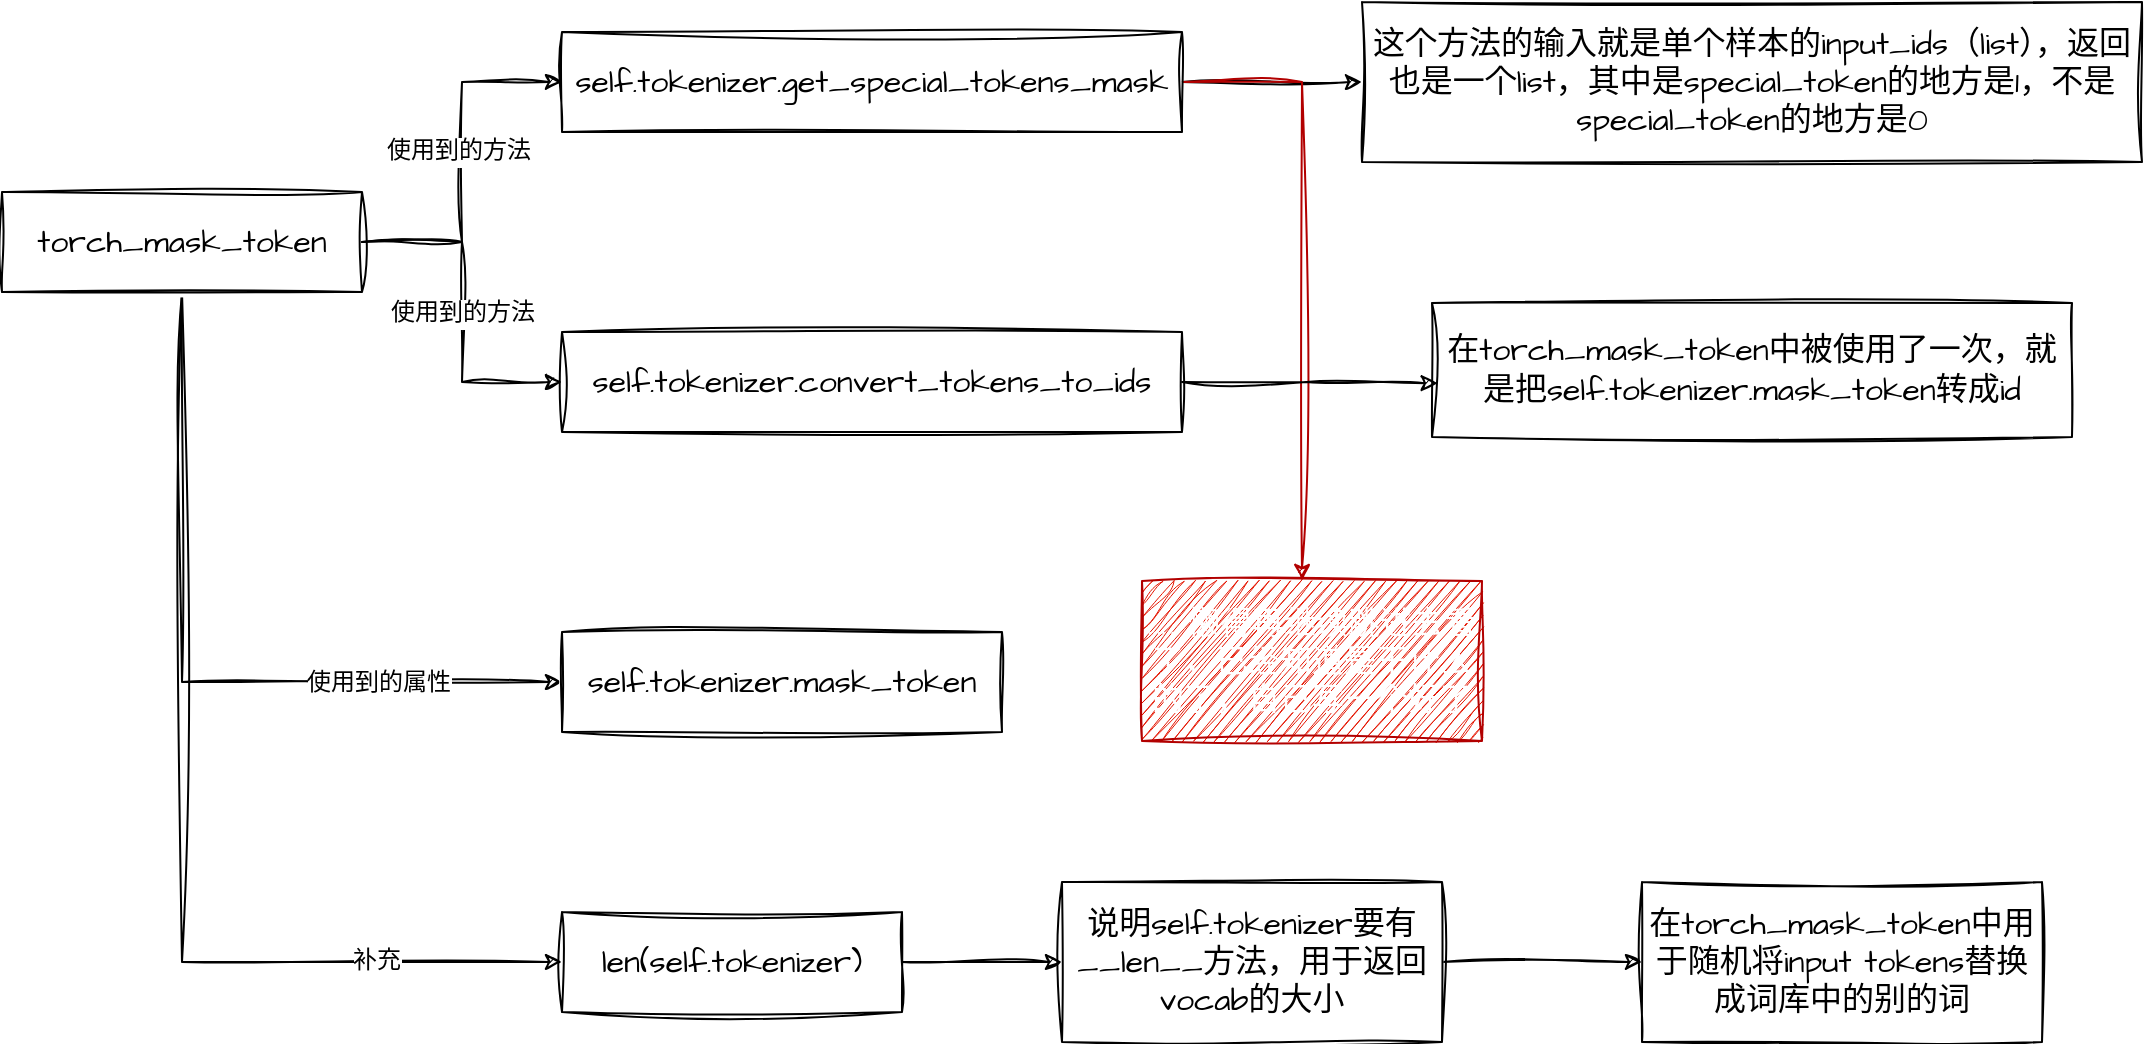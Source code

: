 <mxfile version="24.7.17">
  <diagram name="第 1 页" id="HYYRqOCZhWg-GSkipiqQ">
    <mxGraphModel dx="1430" dy="1652" grid="1" gridSize="10" guides="1" tooltips="1" connect="1" arrows="1" fold="1" page="1" pageScale="1" pageWidth="1169" pageHeight="827" background="none" math="0" shadow="0">
      <root>
        <mxCell id="0" />
        <mxCell id="1" parent="0" />
        <mxCell id="Bn5Dl41cHd5tfDehmHNv-28" value="" style="group" vertex="1" connectable="0" parent="1">
          <mxGeometry x="50" y="-674" width="1070" height="520" as="geometry" />
        </mxCell>
        <mxCell id="Bn5Dl41cHd5tfDehmHNv-8" style="edgeStyle=orthogonalEdgeStyle;rounded=0;sketch=1;hachureGap=4;jiggle=2;curveFitting=1;orthogonalLoop=1;jettySize=auto;html=1;entryX=0;entryY=0.5;entryDx=0;entryDy=0;fontFamily=Architects Daughter;fontSource=https%3A%2F%2Ffonts.googleapis.com%2Fcss%3Ffamily%3DArchitects%2BDaughter;" edge="1" parent="Bn5Dl41cHd5tfDehmHNv-28" source="Bn5Dl41cHd5tfDehmHNv-1" target="Bn5Dl41cHd5tfDehmHNv-2">
          <mxGeometry relative="1" as="geometry" />
        </mxCell>
        <mxCell id="Bn5Dl41cHd5tfDehmHNv-13" value="&lt;font style=&quot;font-size: 12px;&quot;&gt;使用到的方法&lt;/font&gt;" style="edgeLabel;html=1;align=center;verticalAlign=middle;resizable=0;points=[];sketch=1;hachureGap=4;jiggle=2;curveFitting=1;fontFamily=Architects Daughter;fontSource=https%3A%2F%2Ffonts.googleapis.com%2Fcss%3Ffamily%3DArchitects%2BDaughter;" vertex="1" connectable="0" parent="Bn5Dl41cHd5tfDehmHNv-8">
          <mxGeometry x="0.054" y="2" relative="1" as="geometry">
            <mxPoint as="offset" />
          </mxGeometry>
        </mxCell>
        <mxCell id="Bn5Dl41cHd5tfDehmHNv-10" style="edgeStyle=orthogonalEdgeStyle;rounded=0;sketch=1;hachureGap=4;jiggle=2;curveFitting=1;orthogonalLoop=1;jettySize=auto;html=1;entryX=0;entryY=0.5;entryDx=0;entryDy=0;fontFamily=Architects Daughter;fontSource=https%3A%2F%2Ffonts.googleapis.com%2Fcss%3Ffamily%3DArchitects%2BDaughter;" edge="1" parent="Bn5Dl41cHd5tfDehmHNv-28" source="Bn5Dl41cHd5tfDehmHNv-1" target="Bn5Dl41cHd5tfDehmHNv-4">
          <mxGeometry relative="1" as="geometry" />
        </mxCell>
        <mxCell id="Bn5Dl41cHd5tfDehmHNv-14" value="&lt;font style=&quot;font-size: 12px;&quot;&gt;使用到的方法&lt;/font&gt;" style="edgeLabel;html=1;align=center;verticalAlign=middle;resizable=0;points=[];sketch=1;hachureGap=4;jiggle=2;curveFitting=1;fontFamily=Architects Daughter;fontSource=https%3A%2F%2Ffonts.googleapis.com%2Fcss%3Ffamily%3DArchitects%2BDaughter;" vertex="1" connectable="0" parent="Bn5Dl41cHd5tfDehmHNv-10">
          <mxGeometry x="0.01" relative="1" as="geometry">
            <mxPoint as="offset" />
          </mxGeometry>
        </mxCell>
        <mxCell id="Bn5Dl41cHd5tfDehmHNv-15" style="edgeStyle=orthogonalEdgeStyle;rounded=0;sketch=1;hachureGap=4;jiggle=2;curveFitting=1;orthogonalLoop=1;jettySize=auto;html=1;exitX=0.5;exitY=1;exitDx=0;exitDy=0;entryX=0;entryY=0.5;entryDx=0;entryDy=0;fontFamily=Architects Daughter;fontSource=https%3A%2F%2Ffonts.googleapis.com%2Fcss%3Ffamily%3DArchitects%2BDaughter;" edge="1" parent="Bn5Dl41cHd5tfDehmHNv-28" source="Bn5Dl41cHd5tfDehmHNv-1" target="Bn5Dl41cHd5tfDehmHNv-5">
          <mxGeometry relative="1" as="geometry" />
        </mxCell>
        <mxCell id="Bn5Dl41cHd5tfDehmHNv-16" value="&lt;font style=&quot;font-size: 12px;&quot;&gt;使用到的属性&lt;/font&gt;" style="edgeLabel;html=1;align=center;verticalAlign=middle;resizable=0;points=[];sketch=1;hachureGap=4;jiggle=2;curveFitting=1;fontFamily=Architects Daughter;fontSource=https%3A%2F%2Ffonts.googleapis.com%2Fcss%3Ffamily%3DArchitects%2BDaughter;" vertex="1" connectable="0" parent="Bn5Dl41cHd5tfDehmHNv-15">
          <mxGeometry x="0.52" y="-1" relative="1" as="geometry">
            <mxPoint as="offset" />
          </mxGeometry>
        </mxCell>
        <mxCell id="Bn5Dl41cHd5tfDehmHNv-18" style="edgeStyle=orthogonalEdgeStyle;rounded=0;sketch=1;hachureGap=4;jiggle=2;curveFitting=1;orthogonalLoop=1;jettySize=auto;html=1;exitX=0.5;exitY=1;exitDx=0;exitDy=0;entryX=0;entryY=0.5;entryDx=0;entryDy=0;fontFamily=Architects Daughter;fontSource=https%3A%2F%2Ffonts.googleapis.com%2Fcss%3Ffamily%3DArchitects%2BDaughter;" edge="1" parent="Bn5Dl41cHd5tfDehmHNv-28" source="Bn5Dl41cHd5tfDehmHNv-1" target="Bn5Dl41cHd5tfDehmHNv-6">
          <mxGeometry relative="1" as="geometry" />
        </mxCell>
        <mxCell id="Bn5Dl41cHd5tfDehmHNv-19" value="补充" style="edgeLabel;html=1;align=center;verticalAlign=middle;resizable=0;points=[];sketch=1;hachureGap=4;jiggle=2;curveFitting=1;fontFamily=Architects Daughter;fontSource=https%3A%2F%2Ffonts.googleapis.com%2Fcss%3Ffamily%3DArchitects%2BDaughter;fontSize=12;" vertex="1" connectable="0" parent="Bn5Dl41cHd5tfDehmHNv-18">
          <mxGeometry x="0.645" relative="1" as="geometry">
            <mxPoint as="offset" />
          </mxGeometry>
        </mxCell>
        <mxCell id="Bn5Dl41cHd5tfDehmHNv-1" value="&lt;font style=&quot;font-size: 16px;&quot;&gt;torch_mask_token&lt;/font&gt;" style="rounded=0;whiteSpace=wrap;html=1;sketch=1;hachureGap=4;jiggle=2;curveFitting=1;fontFamily=Architects Daughter;fontSource=https%3A%2F%2Ffonts.googleapis.com%2Fcss%3Ffamily%3DArchitects%2BDaughter;" vertex="1" parent="Bn5Dl41cHd5tfDehmHNv-28">
          <mxGeometry y="95" width="180" height="50" as="geometry" />
        </mxCell>
        <mxCell id="Bn5Dl41cHd5tfDehmHNv-11" style="edgeStyle=orthogonalEdgeStyle;rounded=0;sketch=1;hachureGap=4;jiggle=2;curveFitting=1;orthogonalLoop=1;jettySize=auto;html=1;exitX=1;exitY=0.5;exitDx=0;exitDy=0;entryX=0;entryY=0.5;entryDx=0;entryDy=0;fontFamily=Architects Daughter;fontSource=https%3A%2F%2Ffonts.googleapis.com%2Fcss%3Ffamily%3DArchitects%2BDaughter;" edge="1" parent="Bn5Dl41cHd5tfDehmHNv-28" source="Bn5Dl41cHd5tfDehmHNv-2" target="Bn5Dl41cHd5tfDehmHNv-3">
          <mxGeometry relative="1" as="geometry" />
        </mxCell>
        <mxCell id="Bn5Dl41cHd5tfDehmHNv-27" style="edgeStyle=orthogonalEdgeStyle;rounded=0;sketch=1;hachureGap=4;jiggle=2;curveFitting=1;orthogonalLoop=1;jettySize=auto;html=1;fontFamily=Architects Daughter;fontSource=https%3A%2F%2Ffonts.googleapis.com%2Fcss%3Ffamily%3DArchitects%2BDaughter;fillColor=#e51400;strokeColor=#B20000;" edge="1" parent="Bn5Dl41cHd5tfDehmHNv-28" source="Bn5Dl41cHd5tfDehmHNv-2" target="Bn5Dl41cHd5tfDehmHNv-25">
          <mxGeometry relative="1" as="geometry">
            <Array as="points">
              <mxPoint x="650" y="40" />
            </Array>
          </mxGeometry>
        </mxCell>
        <mxCell id="Bn5Dl41cHd5tfDehmHNv-2" value="&lt;font style=&quot;font-size: 16px;&quot;&gt;self.tokenizer.get_special_tokens_mask&lt;/font&gt;" style="rounded=0;whiteSpace=wrap;html=1;sketch=1;hachureGap=4;jiggle=2;curveFitting=1;fontFamily=Architects Daughter;fontSource=https%3A%2F%2Ffonts.googleapis.com%2Fcss%3Ffamily%3DArchitects%2BDaughter;" vertex="1" parent="Bn5Dl41cHd5tfDehmHNv-28">
          <mxGeometry x="280" y="15" width="310" height="50" as="geometry" />
        </mxCell>
        <mxCell id="Bn5Dl41cHd5tfDehmHNv-3" value="&lt;span style=&quot;font-size: 16px;&quot;&gt;这个方法的输入就是单个样本的input_ids（list），返回也是一个list，其中是special_token的地方是1，不是special_token的地方是0&lt;/span&gt;" style="rounded=0;whiteSpace=wrap;html=1;sketch=1;hachureGap=4;jiggle=2;curveFitting=1;fontFamily=Architects Daughter;fontSource=https%3A%2F%2Ffonts.googleapis.com%2Fcss%3Ffamily%3DArchitects%2BDaughter;" vertex="1" parent="Bn5Dl41cHd5tfDehmHNv-28">
          <mxGeometry x="680" width="390" height="80" as="geometry" />
        </mxCell>
        <mxCell id="Bn5Dl41cHd5tfDehmHNv-4" value="&lt;font style=&quot;font-size: 16px;&quot;&gt;self.tokenizer.convert_tokens_to_ids&lt;/font&gt;" style="rounded=0;whiteSpace=wrap;html=1;sketch=1;hachureGap=4;jiggle=2;curveFitting=1;fontFamily=Architects Daughter;fontSource=https%3A%2F%2Ffonts.googleapis.com%2Fcss%3Ffamily%3DArchitects%2BDaughter;" vertex="1" parent="Bn5Dl41cHd5tfDehmHNv-28">
          <mxGeometry x="280" y="165" width="310" height="50" as="geometry" />
        </mxCell>
        <mxCell id="Bn5Dl41cHd5tfDehmHNv-5" value="&lt;font style=&quot;font-size: 16px;&quot;&gt;self.tokenizer.mask_token&lt;/font&gt;" style="rounded=0;whiteSpace=wrap;html=1;sketch=1;hachureGap=4;jiggle=2;curveFitting=1;fontFamily=Architects Daughter;fontSource=https%3A%2F%2Ffonts.googleapis.com%2Fcss%3Ffamily%3DArchitects%2BDaughter;" vertex="1" parent="Bn5Dl41cHd5tfDehmHNv-28">
          <mxGeometry x="280" y="315" width="220" height="50" as="geometry" />
        </mxCell>
        <mxCell id="Bn5Dl41cHd5tfDehmHNv-22" style="edgeStyle=orthogonalEdgeStyle;rounded=0;sketch=1;hachureGap=4;jiggle=2;curveFitting=1;orthogonalLoop=1;jettySize=auto;html=1;exitX=1;exitY=0.5;exitDx=0;exitDy=0;entryX=0;entryY=0.5;entryDx=0;entryDy=0;fontFamily=Architects Daughter;fontSource=https%3A%2F%2Ffonts.googleapis.com%2Fcss%3Ffamily%3DArchitects%2BDaughter;" edge="1" parent="Bn5Dl41cHd5tfDehmHNv-28" source="Bn5Dl41cHd5tfDehmHNv-6" target="Bn5Dl41cHd5tfDehmHNv-21">
          <mxGeometry relative="1" as="geometry" />
        </mxCell>
        <mxCell id="Bn5Dl41cHd5tfDehmHNv-6" value="&lt;font style=&quot;font-size: 16px;&quot;&gt;len(self.tokenizer)&lt;/font&gt;" style="rounded=0;whiteSpace=wrap;html=1;sketch=1;hachureGap=4;jiggle=2;curveFitting=1;fontFamily=Architects Daughter;fontSource=https%3A%2F%2Ffonts.googleapis.com%2Fcss%3Ffamily%3DArchitects%2BDaughter;" vertex="1" parent="Bn5Dl41cHd5tfDehmHNv-28">
          <mxGeometry x="280" y="455" width="170" height="50" as="geometry" />
        </mxCell>
        <mxCell id="Bn5Dl41cHd5tfDehmHNv-7" value="&lt;span style=&quot;font-size: 16px;&quot;&gt;在torch_mask_token中被使用了一次，就是把self.tokenizer.mask_token转成id&lt;/span&gt;" style="rounded=0;whiteSpace=wrap;html=1;sketch=1;hachureGap=4;jiggle=2;curveFitting=1;fontFamily=Architects Daughter;fontSource=https%3A%2F%2Ffonts.googleapis.com%2Fcss%3Ffamily%3DArchitects%2BDaughter;" vertex="1" parent="Bn5Dl41cHd5tfDehmHNv-28">
          <mxGeometry x="715" y="150.5" width="320" height="67" as="geometry" />
        </mxCell>
        <mxCell id="Bn5Dl41cHd5tfDehmHNv-12" style="edgeStyle=orthogonalEdgeStyle;rounded=0;sketch=1;hachureGap=4;jiggle=2;curveFitting=1;orthogonalLoop=1;jettySize=auto;html=1;exitX=1;exitY=0.5;exitDx=0;exitDy=0;entryX=0.009;entryY=0.599;entryDx=0;entryDy=0;entryPerimeter=0;fontFamily=Architects Daughter;fontSource=https%3A%2F%2Ffonts.googleapis.com%2Fcss%3Ffamily%3DArchitects%2BDaughter;" edge="1" parent="Bn5Dl41cHd5tfDehmHNv-28" source="Bn5Dl41cHd5tfDehmHNv-4" target="Bn5Dl41cHd5tfDehmHNv-7">
          <mxGeometry relative="1" as="geometry" />
        </mxCell>
        <mxCell id="Bn5Dl41cHd5tfDehmHNv-24" style="edgeStyle=orthogonalEdgeStyle;rounded=0;sketch=1;hachureGap=4;jiggle=2;curveFitting=1;orthogonalLoop=1;jettySize=auto;html=1;exitX=1;exitY=0.5;exitDx=0;exitDy=0;entryX=0;entryY=0.5;entryDx=0;entryDy=0;fontFamily=Architects Daughter;fontSource=https%3A%2F%2Ffonts.googleapis.com%2Fcss%3Ffamily%3DArchitects%2BDaughter;" edge="1" parent="Bn5Dl41cHd5tfDehmHNv-28" source="Bn5Dl41cHd5tfDehmHNv-21" target="Bn5Dl41cHd5tfDehmHNv-23">
          <mxGeometry relative="1" as="geometry" />
        </mxCell>
        <mxCell id="Bn5Dl41cHd5tfDehmHNv-21" value="&lt;span style=&quot;font-size: 16px;&quot;&gt;说明self.tokenizer要有__len__方法，用于返回vocab的大小&lt;/span&gt;" style="rounded=0;whiteSpace=wrap;html=1;sketch=1;hachureGap=4;jiggle=2;curveFitting=1;fontFamily=Architects Daughter;fontSource=https%3A%2F%2Ffonts.googleapis.com%2Fcss%3Ffamily%3DArchitects%2BDaughter;" vertex="1" parent="Bn5Dl41cHd5tfDehmHNv-28">
          <mxGeometry x="530" y="440" width="190" height="80" as="geometry" />
        </mxCell>
        <mxCell id="Bn5Dl41cHd5tfDehmHNv-23" value="&lt;font style=&quot;font-size: 16px;&quot;&gt;在torch_mask_token中用于随机将input tokens替换成词库中的别的词&lt;/font&gt;" style="rounded=0;whiteSpace=wrap;html=1;sketch=1;hachureGap=4;jiggle=2;curveFitting=1;fontFamily=Architects Daughter;fontSource=https%3A%2F%2Ffonts.googleapis.com%2Fcss%3Ffamily%3DArchitects%2BDaughter;" vertex="1" parent="Bn5Dl41cHd5tfDehmHNv-28">
          <mxGeometry x="820" y="440" width="200" height="80" as="geometry" />
        </mxCell>
        <mxCell id="Bn5Dl41cHd5tfDehmHNv-25" value="&lt;span style=&quot;font-size: 16px;&quot;&gt;...... 懒得再继续跳进去看了，已经知道是干什么的了，自己写一个好了&lt;/span&gt;" style="rounded=0;whiteSpace=wrap;html=1;sketch=1;hachureGap=4;jiggle=2;curveFitting=1;fontFamily=Architects Daughter;fontSource=https%3A%2F%2Ffonts.googleapis.com%2Fcss%3Ffamily%3DArchitects%2BDaughter;fillColor=#e51400;fontColor=#ffffff;strokeColor=#B20000;" vertex="1" parent="Bn5Dl41cHd5tfDehmHNv-28">
          <mxGeometry x="570" y="289.5" width="170" height="80" as="geometry" />
        </mxCell>
      </root>
    </mxGraphModel>
  </diagram>
</mxfile>
